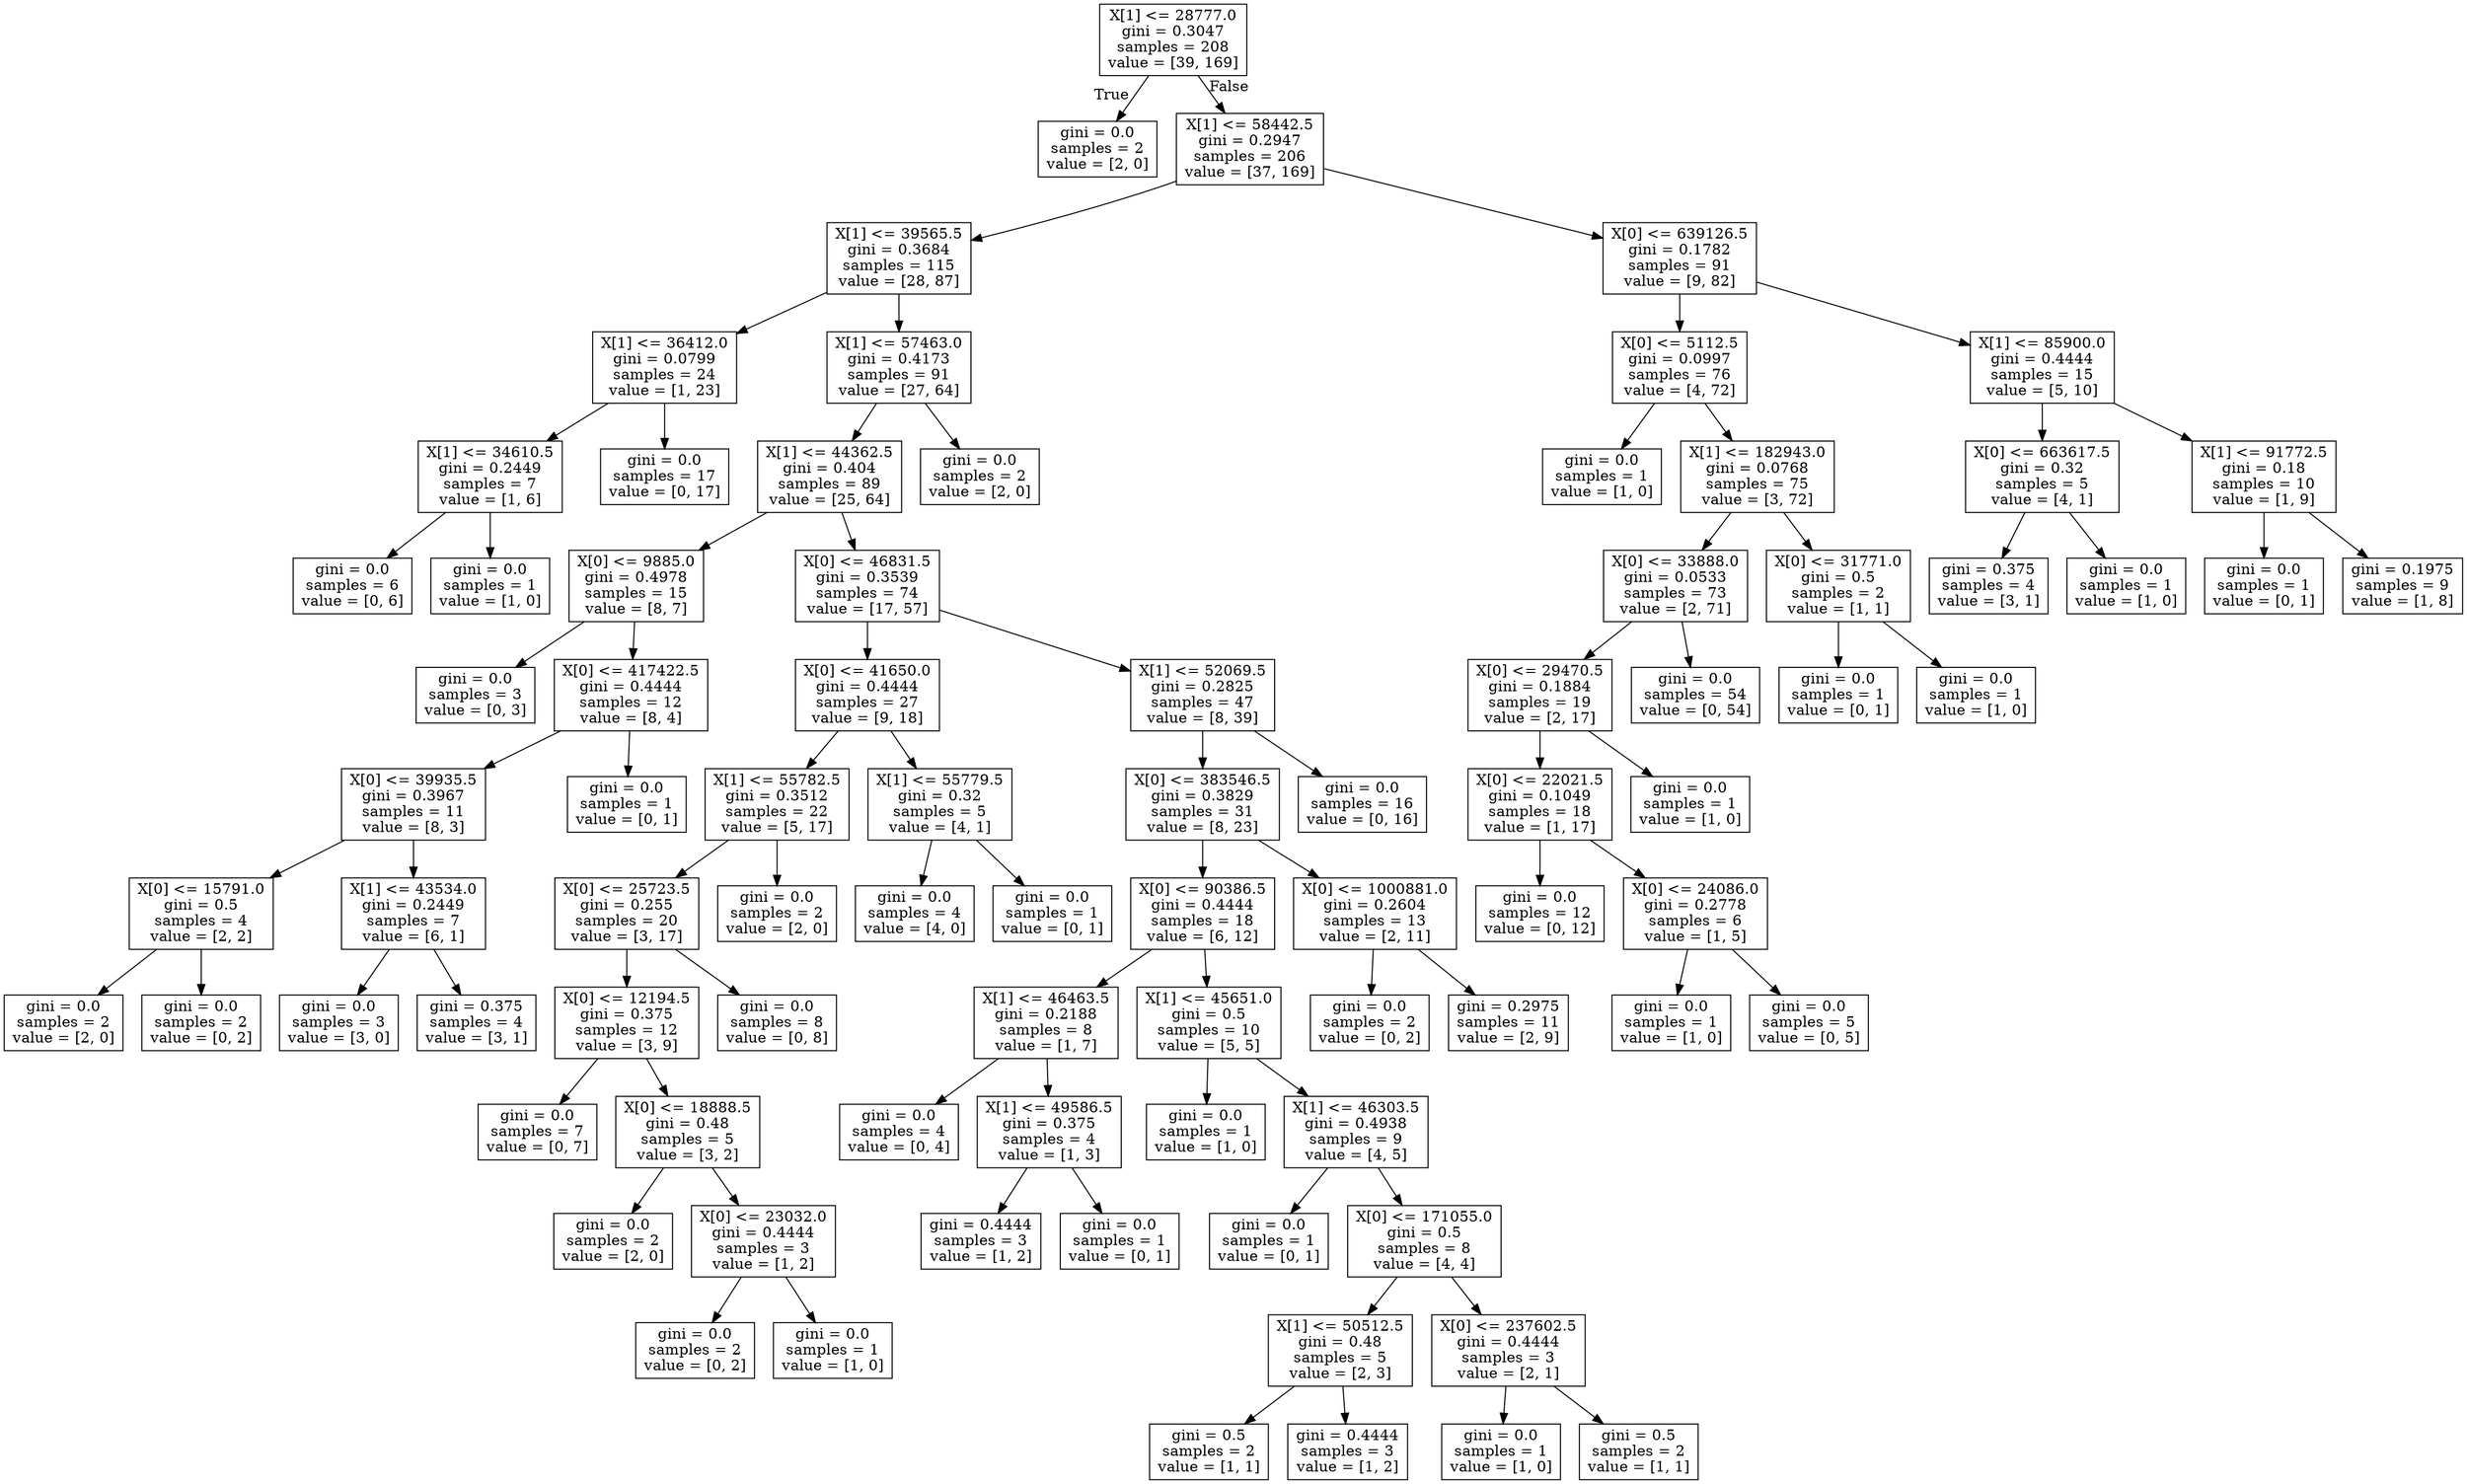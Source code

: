 digraph Tree {
node [shape=box] ;
0 [label="X[1] <= 28777.0\ngini = 0.3047\nsamples = 208\nvalue = [39, 169]"] ;
1 [label="gini = 0.0\nsamples = 2\nvalue = [2, 0]"] ;
0 -> 1 [labeldistance=2.5, labelangle=45, headlabel="True"] ;
2 [label="X[1] <= 58442.5\ngini = 0.2947\nsamples = 206\nvalue = [37, 169]"] ;
0 -> 2 [labeldistance=2.5, labelangle=-45, headlabel="False"] ;
3 [label="X[1] <= 39565.5\ngini = 0.3684\nsamples = 115\nvalue = [28, 87]"] ;
2 -> 3 ;
4 [label="X[1] <= 36412.0\ngini = 0.0799\nsamples = 24\nvalue = [1, 23]"] ;
3 -> 4 ;
5 [label="X[1] <= 34610.5\ngini = 0.2449\nsamples = 7\nvalue = [1, 6]"] ;
4 -> 5 ;
6 [label="gini = 0.0\nsamples = 6\nvalue = [0, 6]"] ;
5 -> 6 ;
7 [label="gini = 0.0\nsamples = 1\nvalue = [1, 0]"] ;
5 -> 7 ;
8 [label="gini = 0.0\nsamples = 17\nvalue = [0, 17]"] ;
4 -> 8 ;
9 [label="X[1] <= 57463.0\ngini = 0.4173\nsamples = 91\nvalue = [27, 64]"] ;
3 -> 9 ;
10 [label="X[1] <= 44362.5\ngini = 0.404\nsamples = 89\nvalue = [25, 64]"] ;
9 -> 10 ;
11 [label="X[0] <= 9885.0\ngini = 0.4978\nsamples = 15\nvalue = [8, 7]"] ;
10 -> 11 ;
12 [label="gini = 0.0\nsamples = 3\nvalue = [0, 3]"] ;
11 -> 12 ;
13 [label="X[0] <= 417422.5\ngini = 0.4444\nsamples = 12\nvalue = [8, 4]"] ;
11 -> 13 ;
14 [label="X[0] <= 39935.5\ngini = 0.3967\nsamples = 11\nvalue = [8, 3]"] ;
13 -> 14 ;
15 [label="X[0] <= 15791.0\ngini = 0.5\nsamples = 4\nvalue = [2, 2]"] ;
14 -> 15 ;
16 [label="gini = 0.0\nsamples = 2\nvalue = [2, 0]"] ;
15 -> 16 ;
17 [label="gini = 0.0\nsamples = 2\nvalue = [0, 2]"] ;
15 -> 17 ;
18 [label="X[1] <= 43534.0\ngini = 0.2449\nsamples = 7\nvalue = [6, 1]"] ;
14 -> 18 ;
19 [label="gini = 0.0\nsamples = 3\nvalue = [3, 0]"] ;
18 -> 19 ;
20 [label="gini = 0.375\nsamples = 4\nvalue = [3, 1]"] ;
18 -> 20 ;
21 [label="gini = 0.0\nsamples = 1\nvalue = [0, 1]"] ;
13 -> 21 ;
22 [label="X[0] <= 46831.5\ngini = 0.3539\nsamples = 74\nvalue = [17, 57]"] ;
10 -> 22 ;
23 [label="X[0] <= 41650.0\ngini = 0.4444\nsamples = 27\nvalue = [9, 18]"] ;
22 -> 23 ;
24 [label="X[1] <= 55782.5\ngini = 0.3512\nsamples = 22\nvalue = [5, 17]"] ;
23 -> 24 ;
25 [label="X[0] <= 25723.5\ngini = 0.255\nsamples = 20\nvalue = [3, 17]"] ;
24 -> 25 ;
26 [label="X[0] <= 12194.5\ngini = 0.375\nsamples = 12\nvalue = [3, 9]"] ;
25 -> 26 ;
27 [label="gini = 0.0\nsamples = 7\nvalue = [0, 7]"] ;
26 -> 27 ;
28 [label="X[0] <= 18888.5\ngini = 0.48\nsamples = 5\nvalue = [3, 2]"] ;
26 -> 28 ;
29 [label="gini = 0.0\nsamples = 2\nvalue = [2, 0]"] ;
28 -> 29 ;
30 [label="X[0] <= 23032.0\ngini = 0.4444\nsamples = 3\nvalue = [1, 2]"] ;
28 -> 30 ;
31 [label="gini = 0.0\nsamples = 2\nvalue = [0, 2]"] ;
30 -> 31 ;
32 [label="gini = 0.0\nsamples = 1\nvalue = [1, 0]"] ;
30 -> 32 ;
33 [label="gini = 0.0\nsamples = 8\nvalue = [0, 8]"] ;
25 -> 33 ;
34 [label="gini = 0.0\nsamples = 2\nvalue = [2, 0]"] ;
24 -> 34 ;
35 [label="X[1] <= 55779.5\ngini = 0.32\nsamples = 5\nvalue = [4, 1]"] ;
23 -> 35 ;
36 [label="gini = 0.0\nsamples = 4\nvalue = [4, 0]"] ;
35 -> 36 ;
37 [label="gini = 0.0\nsamples = 1\nvalue = [0, 1]"] ;
35 -> 37 ;
38 [label="X[1] <= 52069.5\ngini = 0.2825\nsamples = 47\nvalue = [8, 39]"] ;
22 -> 38 ;
39 [label="X[0] <= 383546.5\ngini = 0.3829\nsamples = 31\nvalue = [8, 23]"] ;
38 -> 39 ;
40 [label="X[0] <= 90386.5\ngini = 0.4444\nsamples = 18\nvalue = [6, 12]"] ;
39 -> 40 ;
41 [label="X[1] <= 46463.5\ngini = 0.2188\nsamples = 8\nvalue = [1, 7]"] ;
40 -> 41 ;
42 [label="gini = 0.0\nsamples = 4\nvalue = [0, 4]"] ;
41 -> 42 ;
43 [label="X[1] <= 49586.5\ngini = 0.375\nsamples = 4\nvalue = [1, 3]"] ;
41 -> 43 ;
44 [label="gini = 0.4444\nsamples = 3\nvalue = [1, 2]"] ;
43 -> 44 ;
45 [label="gini = 0.0\nsamples = 1\nvalue = [0, 1]"] ;
43 -> 45 ;
46 [label="X[1] <= 45651.0\ngini = 0.5\nsamples = 10\nvalue = [5, 5]"] ;
40 -> 46 ;
47 [label="gini = 0.0\nsamples = 1\nvalue = [1, 0]"] ;
46 -> 47 ;
48 [label="X[1] <= 46303.5\ngini = 0.4938\nsamples = 9\nvalue = [4, 5]"] ;
46 -> 48 ;
49 [label="gini = 0.0\nsamples = 1\nvalue = [0, 1]"] ;
48 -> 49 ;
50 [label="X[0] <= 171055.0\ngini = 0.5\nsamples = 8\nvalue = [4, 4]"] ;
48 -> 50 ;
51 [label="X[1] <= 50512.5\ngini = 0.48\nsamples = 5\nvalue = [2, 3]"] ;
50 -> 51 ;
52 [label="gini = 0.5\nsamples = 2\nvalue = [1, 1]"] ;
51 -> 52 ;
53 [label="gini = 0.4444\nsamples = 3\nvalue = [1, 2]"] ;
51 -> 53 ;
54 [label="X[0] <= 237602.5\ngini = 0.4444\nsamples = 3\nvalue = [2, 1]"] ;
50 -> 54 ;
55 [label="gini = 0.0\nsamples = 1\nvalue = [1, 0]"] ;
54 -> 55 ;
56 [label="gini = 0.5\nsamples = 2\nvalue = [1, 1]"] ;
54 -> 56 ;
57 [label="X[0] <= 1000881.0\ngini = 0.2604\nsamples = 13\nvalue = [2, 11]"] ;
39 -> 57 ;
58 [label="gini = 0.0\nsamples = 2\nvalue = [0, 2]"] ;
57 -> 58 ;
59 [label="gini = 0.2975\nsamples = 11\nvalue = [2, 9]"] ;
57 -> 59 ;
60 [label="gini = 0.0\nsamples = 16\nvalue = [0, 16]"] ;
38 -> 60 ;
61 [label="gini = 0.0\nsamples = 2\nvalue = [2, 0]"] ;
9 -> 61 ;
62 [label="X[0] <= 639126.5\ngini = 0.1782\nsamples = 91\nvalue = [9, 82]"] ;
2 -> 62 ;
63 [label="X[0] <= 5112.5\ngini = 0.0997\nsamples = 76\nvalue = [4, 72]"] ;
62 -> 63 ;
64 [label="gini = 0.0\nsamples = 1\nvalue = [1, 0]"] ;
63 -> 64 ;
65 [label="X[1] <= 182943.0\ngini = 0.0768\nsamples = 75\nvalue = [3, 72]"] ;
63 -> 65 ;
66 [label="X[0] <= 33888.0\ngini = 0.0533\nsamples = 73\nvalue = [2, 71]"] ;
65 -> 66 ;
67 [label="X[0] <= 29470.5\ngini = 0.1884\nsamples = 19\nvalue = [2, 17]"] ;
66 -> 67 ;
68 [label="X[0] <= 22021.5\ngini = 0.1049\nsamples = 18\nvalue = [1, 17]"] ;
67 -> 68 ;
69 [label="gini = 0.0\nsamples = 12\nvalue = [0, 12]"] ;
68 -> 69 ;
70 [label="X[0] <= 24086.0\ngini = 0.2778\nsamples = 6\nvalue = [1, 5]"] ;
68 -> 70 ;
71 [label="gini = 0.0\nsamples = 1\nvalue = [1, 0]"] ;
70 -> 71 ;
72 [label="gini = 0.0\nsamples = 5\nvalue = [0, 5]"] ;
70 -> 72 ;
73 [label="gini = 0.0\nsamples = 1\nvalue = [1, 0]"] ;
67 -> 73 ;
74 [label="gini = 0.0\nsamples = 54\nvalue = [0, 54]"] ;
66 -> 74 ;
75 [label="X[0] <= 31771.0\ngini = 0.5\nsamples = 2\nvalue = [1, 1]"] ;
65 -> 75 ;
76 [label="gini = 0.0\nsamples = 1\nvalue = [0, 1]"] ;
75 -> 76 ;
77 [label="gini = 0.0\nsamples = 1\nvalue = [1, 0]"] ;
75 -> 77 ;
78 [label="X[1] <= 85900.0\ngini = 0.4444\nsamples = 15\nvalue = [5, 10]"] ;
62 -> 78 ;
79 [label="X[0] <= 663617.5\ngini = 0.32\nsamples = 5\nvalue = [4, 1]"] ;
78 -> 79 ;
80 [label="gini = 0.375\nsamples = 4\nvalue = [3, 1]"] ;
79 -> 80 ;
81 [label="gini = 0.0\nsamples = 1\nvalue = [1, 0]"] ;
79 -> 81 ;
82 [label="X[1] <= 91772.5\ngini = 0.18\nsamples = 10\nvalue = [1, 9]"] ;
78 -> 82 ;
83 [label="gini = 0.0\nsamples = 1\nvalue = [0, 1]"] ;
82 -> 83 ;
84 [label="gini = 0.1975\nsamples = 9\nvalue = [1, 8]"] ;
82 -> 84 ;
}